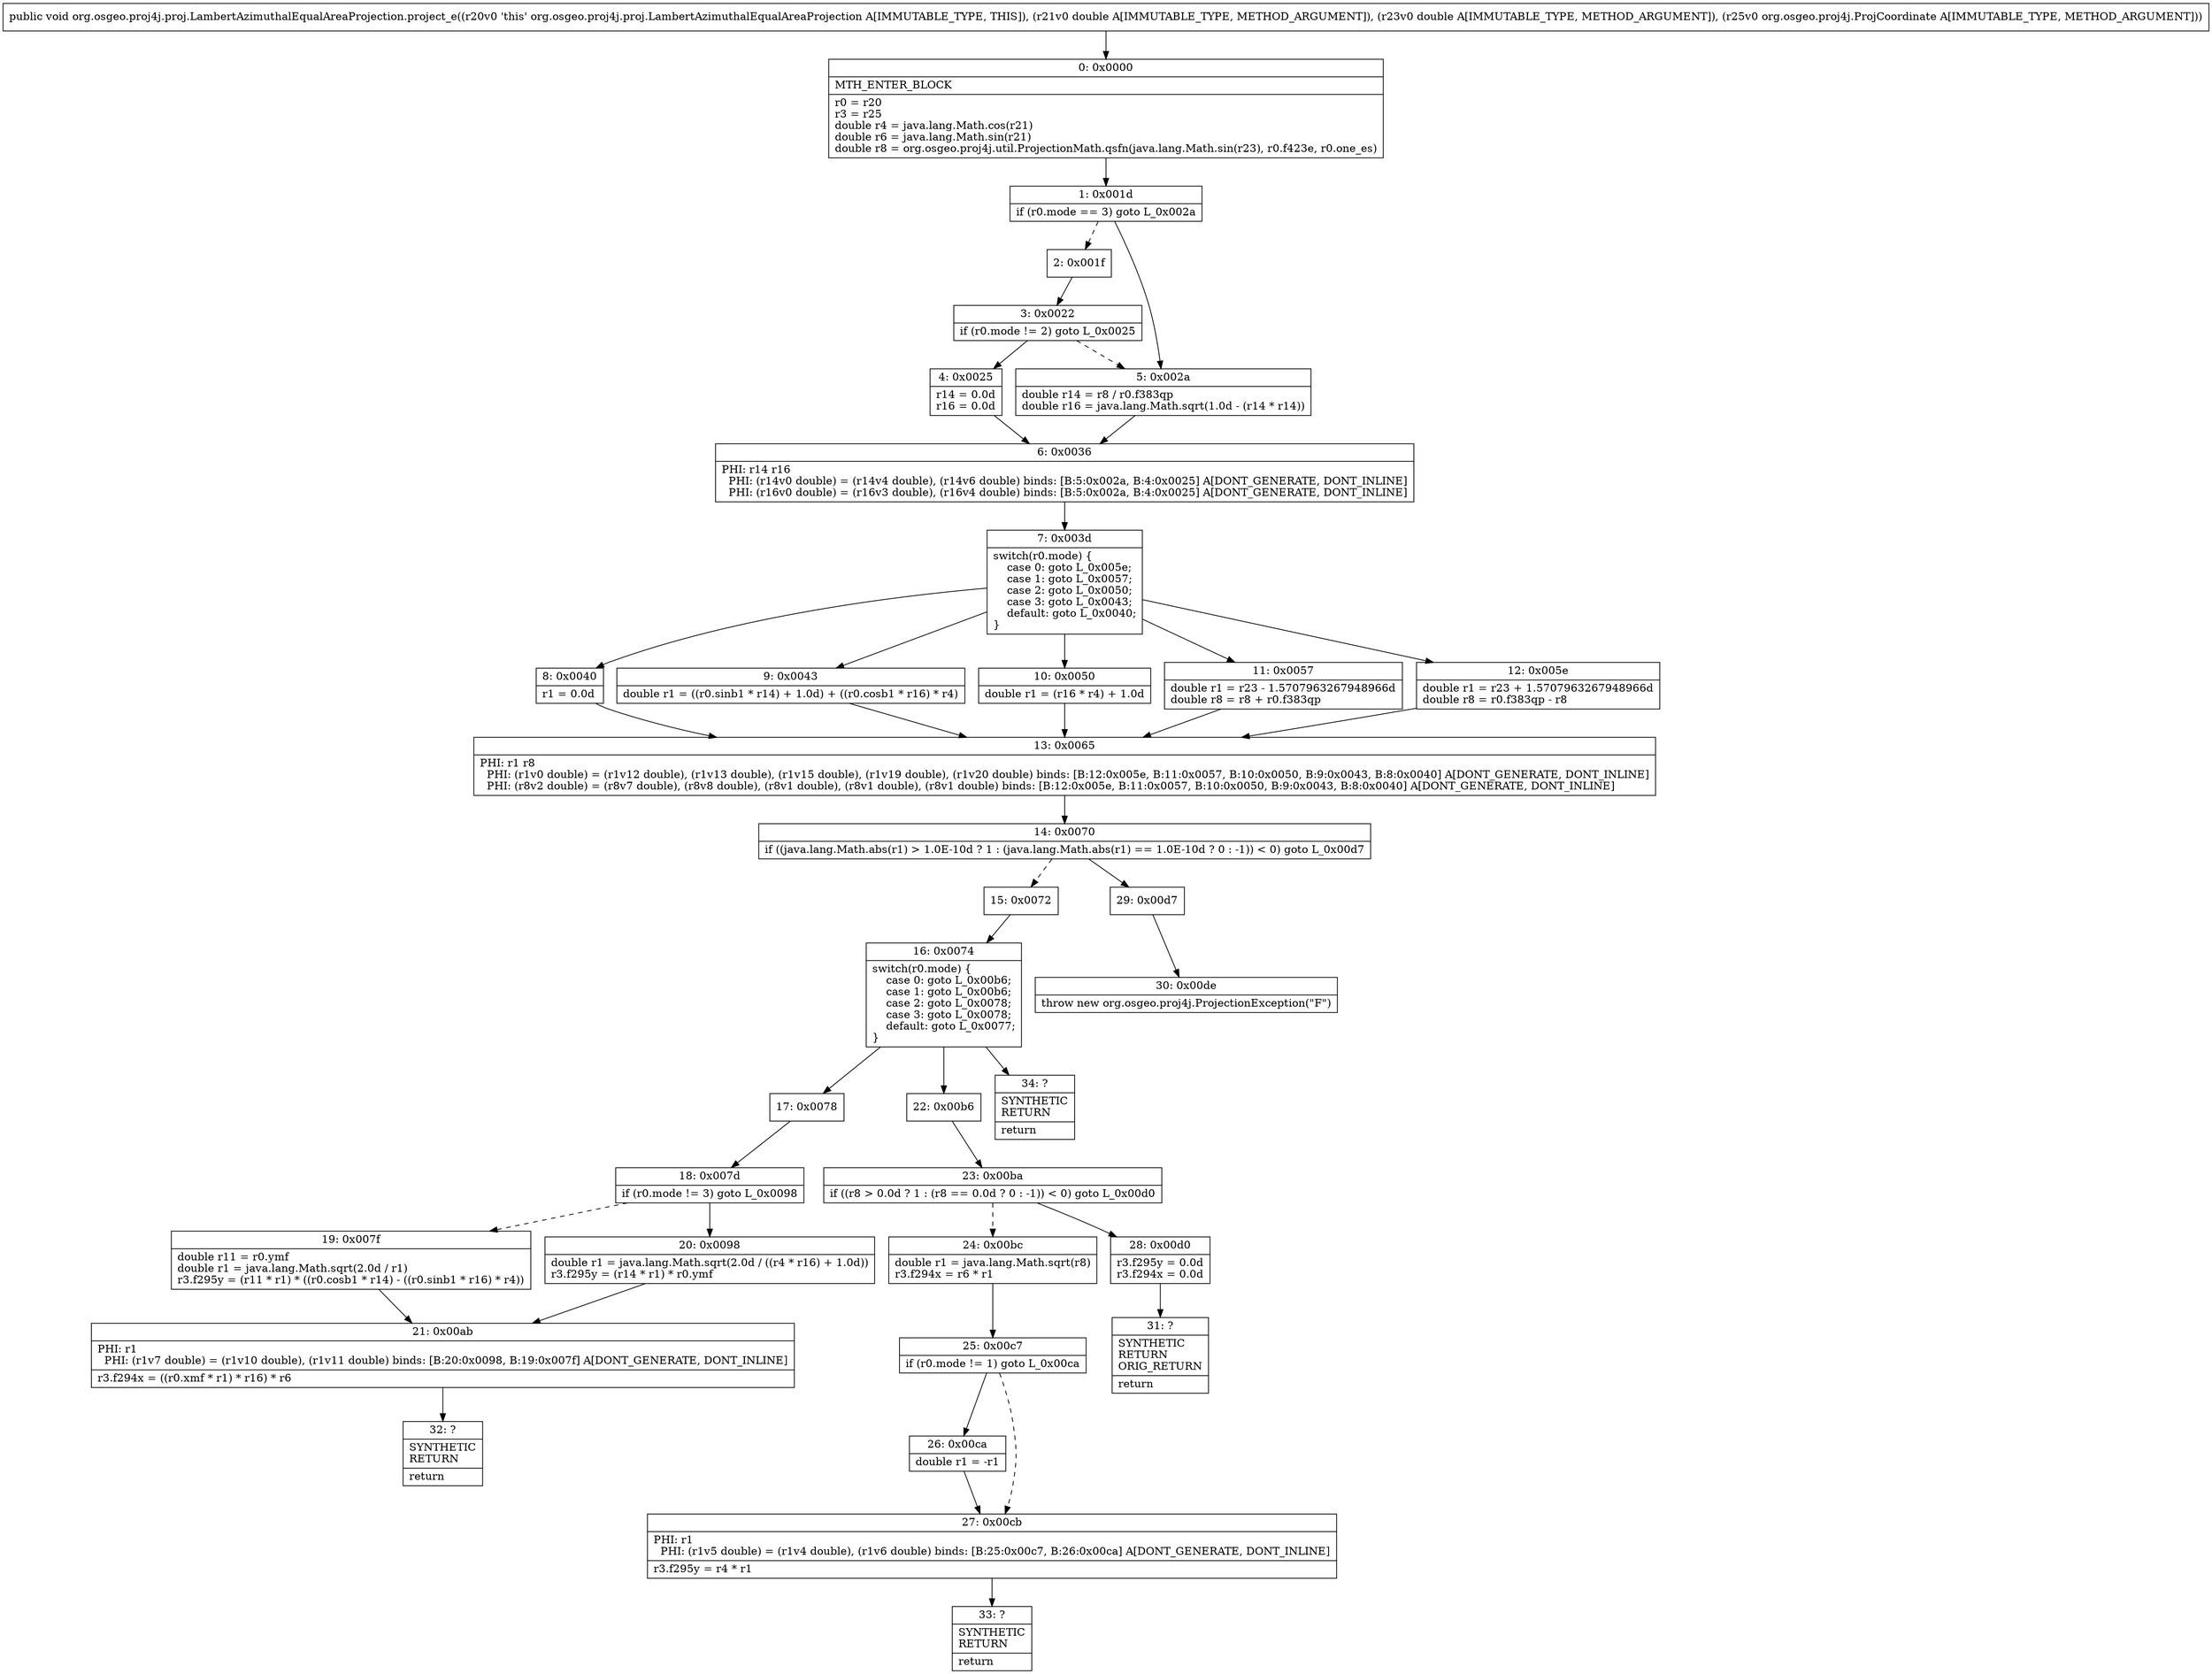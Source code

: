 digraph "CFG fororg.osgeo.proj4j.proj.LambertAzimuthalEqualAreaProjection.project_e(DDLorg\/osgeo\/proj4j\/ProjCoordinate;)V" {
Node_0 [shape=record,label="{0\:\ 0x0000|MTH_ENTER_BLOCK\l|r0 = r20\lr3 = r25\ldouble r4 = java.lang.Math.cos(r21)\ldouble r6 = java.lang.Math.sin(r21)\ldouble r8 = org.osgeo.proj4j.util.ProjectionMath.qsfn(java.lang.Math.sin(r23), r0.f423e, r0.one_es)\l}"];
Node_1 [shape=record,label="{1\:\ 0x001d|if (r0.mode == 3) goto L_0x002a\l}"];
Node_2 [shape=record,label="{2\:\ 0x001f}"];
Node_3 [shape=record,label="{3\:\ 0x0022|if (r0.mode != 2) goto L_0x0025\l}"];
Node_4 [shape=record,label="{4\:\ 0x0025|r14 = 0.0d\lr16 = 0.0d\l}"];
Node_5 [shape=record,label="{5\:\ 0x002a|double r14 = r8 \/ r0.f383qp\ldouble r16 = java.lang.Math.sqrt(1.0d \- (r14 * r14))\l}"];
Node_6 [shape=record,label="{6\:\ 0x0036|PHI: r14 r16 \l  PHI: (r14v0 double) = (r14v4 double), (r14v6 double) binds: [B:5:0x002a, B:4:0x0025] A[DONT_GENERATE, DONT_INLINE]\l  PHI: (r16v0 double) = (r16v3 double), (r16v4 double) binds: [B:5:0x002a, B:4:0x0025] A[DONT_GENERATE, DONT_INLINE]\l}"];
Node_7 [shape=record,label="{7\:\ 0x003d|switch(r0.mode) \{\l    case 0: goto L_0x005e;\l    case 1: goto L_0x0057;\l    case 2: goto L_0x0050;\l    case 3: goto L_0x0043;\l    default: goto L_0x0040;\l\}\l}"];
Node_8 [shape=record,label="{8\:\ 0x0040|r1 = 0.0d\l}"];
Node_9 [shape=record,label="{9\:\ 0x0043|double r1 = ((r0.sinb1 * r14) + 1.0d) + ((r0.cosb1 * r16) * r4)\l}"];
Node_10 [shape=record,label="{10\:\ 0x0050|double r1 = (r16 * r4) + 1.0d\l}"];
Node_11 [shape=record,label="{11\:\ 0x0057|double r1 = r23 \- 1.5707963267948966d\ldouble r8 = r8 + r0.f383qp\l}"];
Node_12 [shape=record,label="{12\:\ 0x005e|double r1 = r23 + 1.5707963267948966d\ldouble r8 = r0.f383qp \- r8\l}"];
Node_13 [shape=record,label="{13\:\ 0x0065|PHI: r1 r8 \l  PHI: (r1v0 double) = (r1v12 double), (r1v13 double), (r1v15 double), (r1v19 double), (r1v20 double) binds: [B:12:0x005e, B:11:0x0057, B:10:0x0050, B:9:0x0043, B:8:0x0040] A[DONT_GENERATE, DONT_INLINE]\l  PHI: (r8v2 double) = (r8v7 double), (r8v8 double), (r8v1 double), (r8v1 double), (r8v1 double) binds: [B:12:0x005e, B:11:0x0057, B:10:0x0050, B:9:0x0043, B:8:0x0040] A[DONT_GENERATE, DONT_INLINE]\l}"];
Node_14 [shape=record,label="{14\:\ 0x0070|if ((java.lang.Math.abs(r1) \> 1.0E\-10d ? 1 : (java.lang.Math.abs(r1) == 1.0E\-10d ? 0 : \-1)) \< 0) goto L_0x00d7\l}"];
Node_15 [shape=record,label="{15\:\ 0x0072}"];
Node_16 [shape=record,label="{16\:\ 0x0074|switch(r0.mode) \{\l    case 0: goto L_0x00b6;\l    case 1: goto L_0x00b6;\l    case 2: goto L_0x0078;\l    case 3: goto L_0x0078;\l    default: goto L_0x0077;\l\}\l}"];
Node_17 [shape=record,label="{17\:\ 0x0078}"];
Node_18 [shape=record,label="{18\:\ 0x007d|if (r0.mode != 3) goto L_0x0098\l}"];
Node_19 [shape=record,label="{19\:\ 0x007f|double r11 = r0.ymf\ldouble r1 = java.lang.Math.sqrt(2.0d \/ r1)\lr3.f295y = (r11 * r1) * ((r0.cosb1 * r14) \- ((r0.sinb1 * r16) * r4))\l}"];
Node_20 [shape=record,label="{20\:\ 0x0098|double r1 = java.lang.Math.sqrt(2.0d \/ ((r4 * r16) + 1.0d))\lr3.f295y = (r14 * r1) * r0.ymf\l}"];
Node_21 [shape=record,label="{21\:\ 0x00ab|PHI: r1 \l  PHI: (r1v7 double) = (r1v10 double), (r1v11 double) binds: [B:20:0x0098, B:19:0x007f] A[DONT_GENERATE, DONT_INLINE]\l|r3.f294x = ((r0.xmf * r1) * r16) * r6\l}"];
Node_22 [shape=record,label="{22\:\ 0x00b6}"];
Node_23 [shape=record,label="{23\:\ 0x00ba|if ((r8 \> 0.0d ? 1 : (r8 == 0.0d ? 0 : \-1)) \< 0) goto L_0x00d0\l}"];
Node_24 [shape=record,label="{24\:\ 0x00bc|double r1 = java.lang.Math.sqrt(r8)\lr3.f294x = r6 * r1\l}"];
Node_25 [shape=record,label="{25\:\ 0x00c7|if (r0.mode != 1) goto L_0x00ca\l}"];
Node_26 [shape=record,label="{26\:\ 0x00ca|double r1 = \-r1\l}"];
Node_27 [shape=record,label="{27\:\ 0x00cb|PHI: r1 \l  PHI: (r1v5 double) = (r1v4 double), (r1v6 double) binds: [B:25:0x00c7, B:26:0x00ca] A[DONT_GENERATE, DONT_INLINE]\l|r3.f295y = r4 * r1\l}"];
Node_28 [shape=record,label="{28\:\ 0x00d0|r3.f295y = 0.0d\lr3.f294x = 0.0d\l}"];
Node_29 [shape=record,label="{29\:\ 0x00d7}"];
Node_30 [shape=record,label="{30\:\ 0x00de|throw new org.osgeo.proj4j.ProjectionException(\"F\")\l}"];
Node_31 [shape=record,label="{31\:\ ?|SYNTHETIC\lRETURN\lORIG_RETURN\l|return\l}"];
Node_32 [shape=record,label="{32\:\ ?|SYNTHETIC\lRETURN\l|return\l}"];
Node_33 [shape=record,label="{33\:\ ?|SYNTHETIC\lRETURN\l|return\l}"];
Node_34 [shape=record,label="{34\:\ ?|SYNTHETIC\lRETURN\l|return\l}"];
MethodNode[shape=record,label="{public void org.osgeo.proj4j.proj.LambertAzimuthalEqualAreaProjection.project_e((r20v0 'this' org.osgeo.proj4j.proj.LambertAzimuthalEqualAreaProjection A[IMMUTABLE_TYPE, THIS]), (r21v0 double A[IMMUTABLE_TYPE, METHOD_ARGUMENT]), (r23v0 double A[IMMUTABLE_TYPE, METHOD_ARGUMENT]), (r25v0 org.osgeo.proj4j.ProjCoordinate A[IMMUTABLE_TYPE, METHOD_ARGUMENT])) }"];
MethodNode -> Node_0;
Node_0 -> Node_1;
Node_1 -> Node_2[style=dashed];
Node_1 -> Node_5;
Node_2 -> Node_3;
Node_3 -> Node_4;
Node_3 -> Node_5[style=dashed];
Node_4 -> Node_6;
Node_5 -> Node_6;
Node_6 -> Node_7;
Node_7 -> Node_8;
Node_7 -> Node_9;
Node_7 -> Node_10;
Node_7 -> Node_11;
Node_7 -> Node_12;
Node_8 -> Node_13;
Node_9 -> Node_13;
Node_10 -> Node_13;
Node_11 -> Node_13;
Node_12 -> Node_13;
Node_13 -> Node_14;
Node_14 -> Node_15[style=dashed];
Node_14 -> Node_29;
Node_15 -> Node_16;
Node_16 -> Node_17;
Node_16 -> Node_22;
Node_16 -> Node_34;
Node_17 -> Node_18;
Node_18 -> Node_19[style=dashed];
Node_18 -> Node_20;
Node_19 -> Node_21;
Node_20 -> Node_21;
Node_21 -> Node_32;
Node_22 -> Node_23;
Node_23 -> Node_24[style=dashed];
Node_23 -> Node_28;
Node_24 -> Node_25;
Node_25 -> Node_26;
Node_25 -> Node_27[style=dashed];
Node_26 -> Node_27;
Node_27 -> Node_33;
Node_28 -> Node_31;
Node_29 -> Node_30;
}

